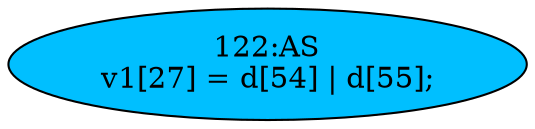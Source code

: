 strict digraph "" {
	node [label="\N"];
	"122:AS"	 [ast="<pyverilog.vparser.ast.Assign object at 0x7fee23004110>",
		def_var="['v1']",
		fillcolor=deepskyblue,
		label="122:AS
v1[27] = d[54] | d[55];",
		statements="[]",
		style=filled,
		typ=Assign,
		use_var="['d', 'd']"];
}
